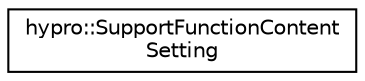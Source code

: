 digraph "Graphical Class Hierarchy"
{
  edge [fontname="Helvetica",fontsize="10",labelfontname="Helvetica",labelfontsize="10"];
  node [fontname="Helvetica",fontsize="10",shape=record];
  rankdir="LR";
  Node1 [label="hypro::SupportFunctionContent\lSetting",height=0.2,width=0.4,color="black", fillcolor="white", style="filled",URL="$structhypro_1_1SupportFunctionContentSetting.html"];
}

